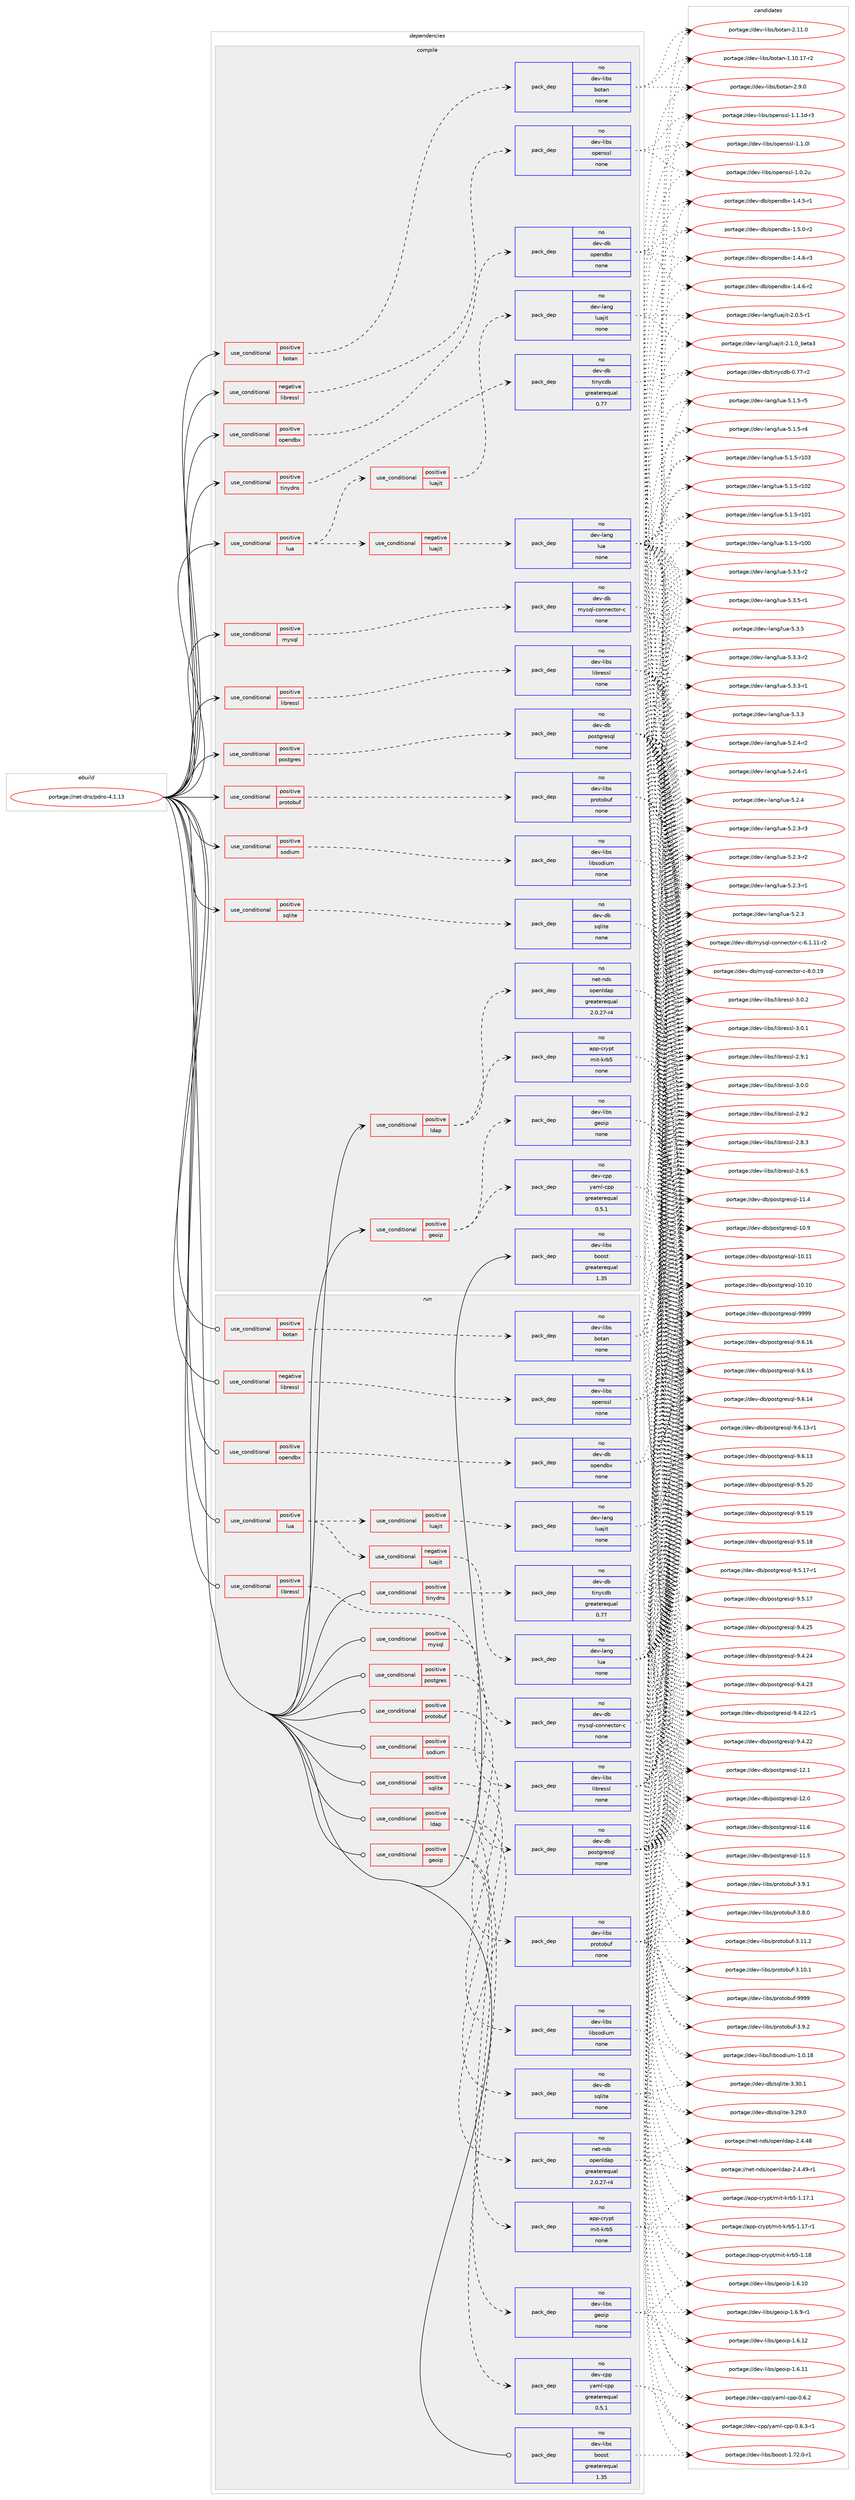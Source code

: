 digraph prolog {

# *************
# Graph options
# *************

newrank=true;
concentrate=true;
compound=true;
graph [rankdir=LR,fontname=Helvetica,fontsize=10,ranksep=1.5];#, ranksep=2.5, nodesep=0.2];
edge  [arrowhead=vee];
node  [fontname=Helvetica,fontsize=10];

# **********
# The ebuild
# **********

subgraph cluster_leftcol {
color=gray;
rank=same;
label=<<i>ebuild</i>>;
id [label="portage://net-dns/pdns-4.1.13", color=red, width=4, href="../net-dns/pdns-4.1.13.svg"];
}

# ****************
# The dependencies
# ****************

subgraph cluster_midcol {
color=gray;
label=<<i>dependencies</i>>;
subgraph cluster_compile {
fillcolor="#eeeeee";
style=filled;
label=<<i>compile</i>>;
subgraph cond33658 {
dependency152215 [label=<<TABLE BORDER="0" CELLBORDER="1" CELLSPACING="0" CELLPADDING="4"><TR><TD ROWSPAN="3" CELLPADDING="10">use_conditional</TD></TR><TR><TD>negative</TD></TR><TR><TD>libressl</TD></TR></TABLE>>, shape=none, color=red];
subgraph pack116072 {
dependency152216 [label=<<TABLE BORDER="0" CELLBORDER="1" CELLSPACING="0" CELLPADDING="4" WIDTH="220"><TR><TD ROWSPAN="6" CELLPADDING="30">pack_dep</TD></TR><TR><TD WIDTH="110">no</TD></TR><TR><TD>dev-libs</TD></TR><TR><TD>openssl</TD></TR><TR><TD>none</TD></TR><TR><TD></TD></TR></TABLE>>, shape=none, color=blue];
}
dependency152215:e -> dependency152216:w [weight=20,style="dashed",arrowhead="vee"];
}
id:e -> dependency152215:w [weight=20,style="solid",arrowhead="vee"];
subgraph cond33659 {
dependency152217 [label=<<TABLE BORDER="0" CELLBORDER="1" CELLSPACING="0" CELLPADDING="4"><TR><TD ROWSPAN="3" CELLPADDING="10">use_conditional</TD></TR><TR><TD>positive</TD></TR><TR><TD>botan</TD></TR></TABLE>>, shape=none, color=red];
subgraph pack116073 {
dependency152218 [label=<<TABLE BORDER="0" CELLBORDER="1" CELLSPACING="0" CELLPADDING="4" WIDTH="220"><TR><TD ROWSPAN="6" CELLPADDING="30">pack_dep</TD></TR><TR><TD WIDTH="110">no</TD></TR><TR><TD>dev-libs</TD></TR><TR><TD>botan</TD></TR><TR><TD>none</TD></TR><TR><TD></TD></TR></TABLE>>, shape=none, color=blue];
}
dependency152217:e -> dependency152218:w [weight=20,style="dashed",arrowhead="vee"];
}
id:e -> dependency152217:w [weight=20,style="solid",arrowhead="vee"];
subgraph cond33660 {
dependency152219 [label=<<TABLE BORDER="0" CELLBORDER="1" CELLSPACING="0" CELLPADDING="4"><TR><TD ROWSPAN="3" CELLPADDING="10">use_conditional</TD></TR><TR><TD>positive</TD></TR><TR><TD>geoip</TD></TR></TABLE>>, shape=none, color=red];
subgraph pack116074 {
dependency152220 [label=<<TABLE BORDER="0" CELLBORDER="1" CELLSPACING="0" CELLPADDING="4" WIDTH="220"><TR><TD ROWSPAN="6" CELLPADDING="30">pack_dep</TD></TR><TR><TD WIDTH="110">no</TD></TR><TR><TD>dev-cpp</TD></TR><TR><TD>yaml-cpp</TD></TR><TR><TD>greaterequal</TD></TR><TR><TD>0.5.1</TD></TR></TABLE>>, shape=none, color=blue];
}
dependency152219:e -> dependency152220:w [weight=20,style="dashed",arrowhead="vee"];
subgraph pack116075 {
dependency152221 [label=<<TABLE BORDER="0" CELLBORDER="1" CELLSPACING="0" CELLPADDING="4" WIDTH="220"><TR><TD ROWSPAN="6" CELLPADDING="30">pack_dep</TD></TR><TR><TD WIDTH="110">no</TD></TR><TR><TD>dev-libs</TD></TR><TR><TD>geoip</TD></TR><TR><TD>none</TD></TR><TR><TD></TD></TR></TABLE>>, shape=none, color=blue];
}
dependency152219:e -> dependency152221:w [weight=20,style="dashed",arrowhead="vee"];
}
id:e -> dependency152219:w [weight=20,style="solid",arrowhead="vee"];
subgraph cond33661 {
dependency152222 [label=<<TABLE BORDER="0" CELLBORDER="1" CELLSPACING="0" CELLPADDING="4"><TR><TD ROWSPAN="3" CELLPADDING="10">use_conditional</TD></TR><TR><TD>positive</TD></TR><TR><TD>ldap</TD></TR></TABLE>>, shape=none, color=red];
subgraph pack116076 {
dependency152223 [label=<<TABLE BORDER="0" CELLBORDER="1" CELLSPACING="0" CELLPADDING="4" WIDTH="220"><TR><TD ROWSPAN="6" CELLPADDING="30">pack_dep</TD></TR><TR><TD WIDTH="110">no</TD></TR><TR><TD>net-nds</TD></TR><TR><TD>openldap</TD></TR><TR><TD>greaterequal</TD></TR><TR><TD>2.0.27-r4</TD></TR></TABLE>>, shape=none, color=blue];
}
dependency152222:e -> dependency152223:w [weight=20,style="dashed",arrowhead="vee"];
subgraph pack116077 {
dependency152224 [label=<<TABLE BORDER="0" CELLBORDER="1" CELLSPACING="0" CELLPADDING="4" WIDTH="220"><TR><TD ROWSPAN="6" CELLPADDING="30">pack_dep</TD></TR><TR><TD WIDTH="110">no</TD></TR><TR><TD>app-crypt</TD></TR><TR><TD>mit-krb5</TD></TR><TR><TD>none</TD></TR><TR><TD></TD></TR></TABLE>>, shape=none, color=blue];
}
dependency152222:e -> dependency152224:w [weight=20,style="dashed",arrowhead="vee"];
}
id:e -> dependency152222:w [weight=20,style="solid",arrowhead="vee"];
subgraph cond33662 {
dependency152225 [label=<<TABLE BORDER="0" CELLBORDER="1" CELLSPACING="0" CELLPADDING="4"><TR><TD ROWSPAN="3" CELLPADDING="10">use_conditional</TD></TR><TR><TD>positive</TD></TR><TR><TD>libressl</TD></TR></TABLE>>, shape=none, color=red];
subgraph pack116078 {
dependency152226 [label=<<TABLE BORDER="0" CELLBORDER="1" CELLSPACING="0" CELLPADDING="4" WIDTH="220"><TR><TD ROWSPAN="6" CELLPADDING="30">pack_dep</TD></TR><TR><TD WIDTH="110">no</TD></TR><TR><TD>dev-libs</TD></TR><TR><TD>libressl</TD></TR><TR><TD>none</TD></TR><TR><TD></TD></TR></TABLE>>, shape=none, color=blue];
}
dependency152225:e -> dependency152226:w [weight=20,style="dashed",arrowhead="vee"];
}
id:e -> dependency152225:w [weight=20,style="solid",arrowhead="vee"];
subgraph cond33663 {
dependency152227 [label=<<TABLE BORDER="0" CELLBORDER="1" CELLSPACING="0" CELLPADDING="4"><TR><TD ROWSPAN="3" CELLPADDING="10">use_conditional</TD></TR><TR><TD>positive</TD></TR><TR><TD>lua</TD></TR></TABLE>>, shape=none, color=red];
subgraph cond33664 {
dependency152228 [label=<<TABLE BORDER="0" CELLBORDER="1" CELLSPACING="0" CELLPADDING="4"><TR><TD ROWSPAN="3" CELLPADDING="10">use_conditional</TD></TR><TR><TD>negative</TD></TR><TR><TD>luajit</TD></TR></TABLE>>, shape=none, color=red];
subgraph pack116079 {
dependency152229 [label=<<TABLE BORDER="0" CELLBORDER="1" CELLSPACING="0" CELLPADDING="4" WIDTH="220"><TR><TD ROWSPAN="6" CELLPADDING="30">pack_dep</TD></TR><TR><TD WIDTH="110">no</TD></TR><TR><TD>dev-lang</TD></TR><TR><TD>lua</TD></TR><TR><TD>none</TD></TR><TR><TD></TD></TR></TABLE>>, shape=none, color=blue];
}
dependency152228:e -> dependency152229:w [weight=20,style="dashed",arrowhead="vee"];
}
dependency152227:e -> dependency152228:w [weight=20,style="dashed",arrowhead="vee"];
subgraph cond33665 {
dependency152230 [label=<<TABLE BORDER="0" CELLBORDER="1" CELLSPACING="0" CELLPADDING="4"><TR><TD ROWSPAN="3" CELLPADDING="10">use_conditional</TD></TR><TR><TD>positive</TD></TR><TR><TD>luajit</TD></TR></TABLE>>, shape=none, color=red];
subgraph pack116080 {
dependency152231 [label=<<TABLE BORDER="0" CELLBORDER="1" CELLSPACING="0" CELLPADDING="4" WIDTH="220"><TR><TD ROWSPAN="6" CELLPADDING="30">pack_dep</TD></TR><TR><TD WIDTH="110">no</TD></TR><TR><TD>dev-lang</TD></TR><TR><TD>luajit</TD></TR><TR><TD>none</TD></TR><TR><TD></TD></TR></TABLE>>, shape=none, color=blue];
}
dependency152230:e -> dependency152231:w [weight=20,style="dashed",arrowhead="vee"];
}
dependency152227:e -> dependency152230:w [weight=20,style="dashed",arrowhead="vee"];
}
id:e -> dependency152227:w [weight=20,style="solid",arrowhead="vee"];
subgraph cond33666 {
dependency152232 [label=<<TABLE BORDER="0" CELLBORDER="1" CELLSPACING="0" CELLPADDING="4"><TR><TD ROWSPAN="3" CELLPADDING="10">use_conditional</TD></TR><TR><TD>positive</TD></TR><TR><TD>mysql</TD></TR></TABLE>>, shape=none, color=red];
subgraph pack116081 {
dependency152233 [label=<<TABLE BORDER="0" CELLBORDER="1" CELLSPACING="0" CELLPADDING="4" WIDTH="220"><TR><TD ROWSPAN="6" CELLPADDING="30">pack_dep</TD></TR><TR><TD WIDTH="110">no</TD></TR><TR><TD>dev-db</TD></TR><TR><TD>mysql-connector-c</TD></TR><TR><TD>none</TD></TR><TR><TD></TD></TR></TABLE>>, shape=none, color=blue];
}
dependency152232:e -> dependency152233:w [weight=20,style="dashed",arrowhead="vee"];
}
id:e -> dependency152232:w [weight=20,style="solid",arrowhead="vee"];
subgraph cond33667 {
dependency152234 [label=<<TABLE BORDER="0" CELLBORDER="1" CELLSPACING="0" CELLPADDING="4"><TR><TD ROWSPAN="3" CELLPADDING="10">use_conditional</TD></TR><TR><TD>positive</TD></TR><TR><TD>opendbx</TD></TR></TABLE>>, shape=none, color=red];
subgraph pack116082 {
dependency152235 [label=<<TABLE BORDER="0" CELLBORDER="1" CELLSPACING="0" CELLPADDING="4" WIDTH="220"><TR><TD ROWSPAN="6" CELLPADDING="30">pack_dep</TD></TR><TR><TD WIDTH="110">no</TD></TR><TR><TD>dev-db</TD></TR><TR><TD>opendbx</TD></TR><TR><TD>none</TD></TR><TR><TD></TD></TR></TABLE>>, shape=none, color=blue];
}
dependency152234:e -> dependency152235:w [weight=20,style="dashed",arrowhead="vee"];
}
id:e -> dependency152234:w [weight=20,style="solid",arrowhead="vee"];
subgraph cond33668 {
dependency152236 [label=<<TABLE BORDER="0" CELLBORDER="1" CELLSPACING="0" CELLPADDING="4"><TR><TD ROWSPAN="3" CELLPADDING="10">use_conditional</TD></TR><TR><TD>positive</TD></TR><TR><TD>postgres</TD></TR></TABLE>>, shape=none, color=red];
subgraph pack116083 {
dependency152237 [label=<<TABLE BORDER="0" CELLBORDER="1" CELLSPACING="0" CELLPADDING="4" WIDTH="220"><TR><TD ROWSPAN="6" CELLPADDING="30">pack_dep</TD></TR><TR><TD WIDTH="110">no</TD></TR><TR><TD>dev-db</TD></TR><TR><TD>postgresql</TD></TR><TR><TD>none</TD></TR><TR><TD></TD></TR></TABLE>>, shape=none, color=blue];
}
dependency152236:e -> dependency152237:w [weight=20,style="dashed",arrowhead="vee"];
}
id:e -> dependency152236:w [weight=20,style="solid",arrowhead="vee"];
subgraph cond33669 {
dependency152238 [label=<<TABLE BORDER="0" CELLBORDER="1" CELLSPACING="0" CELLPADDING="4"><TR><TD ROWSPAN="3" CELLPADDING="10">use_conditional</TD></TR><TR><TD>positive</TD></TR><TR><TD>protobuf</TD></TR></TABLE>>, shape=none, color=red];
subgraph pack116084 {
dependency152239 [label=<<TABLE BORDER="0" CELLBORDER="1" CELLSPACING="0" CELLPADDING="4" WIDTH="220"><TR><TD ROWSPAN="6" CELLPADDING="30">pack_dep</TD></TR><TR><TD WIDTH="110">no</TD></TR><TR><TD>dev-libs</TD></TR><TR><TD>protobuf</TD></TR><TR><TD>none</TD></TR><TR><TD></TD></TR></TABLE>>, shape=none, color=blue];
}
dependency152238:e -> dependency152239:w [weight=20,style="dashed",arrowhead="vee"];
}
id:e -> dependency152238:w [weight=20,style="solid",arrowhead="vee"];
subgraph cond33670 {
dependency152240 [label=<<TABLE BORDER="0" CELLBORDER="1" CELLSPACING="0" CELLPADDING="4"><TR><TD ROWSPAN="3" CELLPADDING="10">use_conditional</TD></TR><TR><TD>positive</TD></TR><TR><TD>sodium</TD></TR></TABLE>>, shape=none, color=red];
subgraph pack116085 {
dependency152241 [label=<<TABLE BORDER="0" CELLBORDER="1" CELLSPACING="0" CELLPADDING="4" WIDTH="220"><TR><TD ROWSPAN="6" CELLPADDING="30">pack_dep</TD></TR><TR><TD WIDTH="110">no</TD></TR><TR><TD>dev-libs</TD></TR><TR><TD>libsodium</TD></TR><TR><TD>none</TD></TR><TR><TD></TD></TR></TABLE>>, shape=none, color=blue];
}
dependency152240:e -> dependency152241:w [weight=20,style="dashed",arrowhead="vee"];
}
id:e -> dependency152240:w [weight=20,style="solid",arrowhead="vee"];
subgraph cond33671 {
dependency152242 [label=<<TABLE BORDER="0" CELLBORDER="1" CELLSPACING="0" CELLPADDING="4"><TR><TD ROWSPAN="3" CELLPADDING="10">use_conditional</TD></TR><TR><TD>positive</TD></TR><TR><TD>sqlite</TD></TR></TABLE>>, shape=none, color=red];
subgraph pack116086 {
dependency152243 [label=<<TABLE BORDER="0" CELLBORDER="1" CELLSPACING="0" CELLPADDING="4" WIDTH="220"><TR><TD ROWSPAN="6" CELLPADDING="30">pack_dep</TD></TR><TR><TD WIDTH="110">no</TD></TR><TR><TD>dev-db</TD></TR><TR><TD>sqlite</TD></TR><TR><TD>none</TD></TR><TR><TD></TD></TR></TABLE>>, shape=none, color=blue];
}
dependency152242:e -> dependency152243:w [weight=20,style="dashed",arrowhead="vee"];
}
id:e -> dependency152242:w [weight=20,style="solid",arrowhead="vee"];
subgraph cond33672 {
dependency152244 [label=<<TABLE BORDER="0" CELLBORDER="1" CELLSPACING="0" CELLPADDING="4"><TR><TD ROWSPAN="3" CELLPADDING="10">use_conditional</TD></TR><TR><TD>positive</TD></TR><TR><TD>tinydns</TD></TR></TABLE>>, shape=none, color=red];
subgraph pack116087 {
dependency152245 [label=<<TABLE BORDER="0" CELLBORDER="1" CELLSPACING="0" CELLPADDING="4" WIDTH="220"><TR><TD ROWSPAN="6" CELLPADDING="30">pack_dep</TD></TR><TR><TD WIDTH="110">no</TD></TR><TR><TD>dev-db</TD></TR><TR><TD>tinycdb</TD></TR><TR><TD>greaterequal</TD></TR><TR><TD>0.77</TD></TR></TABLE>>, shape=none, color=blue];
}
dependency152244:e -> dependency152245:w [weight=20,style="dashed",arrowhead="vee"];
}
id:e -> dependency152244:w [weight=20,style="solid",arrowhead="vee"];
subgraph pack116088 {
dependency152246 [label=<<TABLE BORDER="0" CELLBORDER="1" CELLSPACING="0" CELLPADDING="4" WIDTH="220"><TR><TD ROWSPAN="6" CELLPADDING="30">pack_dep</TD></TR><TR><TD WIDTH="110">no</TD></TR><TR><TD>dev-libs</TD></TR><TR><TD>boost</TD></TR><TR><TD>greaterequal</TD></TR><TR><TD>1.35</TD></TR></TABLE>>, shape=none, color=blue];
}
id:e -> dependency152246:w [weight=20,style="solid",arrowhead="vee"];
}
subgraph cluster_compileandrun {
fillcolor="#eeeeee";
style=filled;
label=<<i>compile and run</i>>;
}
subgraph cluster_run {
fillcolor="#eeeeee";
style=filled;
label=<<i>run</i>>;
subgraph cond33673 {
dependency152247 [label=<<TABLE BORDER="0" CELLBORDER="1" CELLSPACING="0" CELLPADDING="4"><TR><TD ROWSPAN="3" CELLPADDING="10">use_conditional</TD></TR><TR><TD>negative</TD></TR><TR><TD>libressl</TD></TR></TABLE>>, shape=none, color=red];
subgraph pack116089 {
dependency152248 [label=<<TABLE BORDER="0" CELLBORDER="1" CELLSPACING="0" CELLPADDING="4" WIDTH="220"><TR><TD ROWSPAN="6" CELLPADDING="30">pack_dep</TD></TR><TR><TD WIDTH="110">no</TD></TR><TR><TD>dev-libs</TD></TR><TR><TD>openssl</TD></TR><TR><TD>none</TD></TR><TR><TD></TD></TR></TABLE>>, shape=none, color=blue];
}
dependency152247:e -> dependency152248:w [weight=20,style="dashed",arrowhead="vee"];
}
id:e -> dependency152247:w [weight=20,style="solid",arrowhead="odot"];
subgraph cond33674 {
dependency152249 [label=<<TABLE BORDER="0" CELLBORDER="1" CELLSPACING="0" CELLPADDING="4"><TR><TD ROWSPAN="3" CELLPADDING="10">use_conditional</TD></TR><TR><TD>positive</TD></TR><TR><TD>botan</TD></TR></TABLE>>, shape=none, color=red];
subgraph pack116090 {
dependency152250 [label=<<TABLE BORDER="0" CELLBORDER="1" CELLSPACING="0" CELLPADDING="4" WIDTH="220"><TR><TD ROWSPAN="6" CELLPADDING="30">pack_dep</TD></TR><TR><TD WIDTH="110">no</TD></TR><TR><TD>dev-libs</TD></TR><TR><TD>botan</TD></TR><TR><TD>none</TD></TR><TR><TD></TD></TR></TABLE>>, shape=none, color=blue];
}
dependency152249:e -> dependency152250:w [weight=20,style="dashed",arrowhead="vee"];
}
id:e -> dependency152249:w [weight=20,style="solid",arrowhead="odot"];
subgraph cond33675 {
dependency152251 [label=<<TABLE BORDER="0" CELLBORDER="1" CELLSPACING="0" CELLPADDING="4"><TR><TD ROWSPAN="3" CELLPADDING="10">use_conditional</TD></TR><TR><TD>positive</TD></TR><TR><TD>geoip</TD></TR></TABLE>>, shape=none, color=red];
subgraph pack116091 {
dependency152252 [label=<<TABLE BORDER="0" CELLBORDER="1" CELLSPACING="0" CELLPADDING="4" WIDTH="220"><TR><TD ROWSPAN="6" CELLPADDING="30">pack_dep</TD></TR><TR><TD WIDTH="110">no</TD></TR><TR><TD>dev-cpp</TD></TR><TR><TD>yaml-cpp</TD></TR><TR><TD>greaterequal</TD></TR><TR><TD>0.5.1</TD></TR></TABLE>>, shape=none, color=blue];
}
dependency152251:e -> dependency152252:w [weight=20,style="dashed",arrowhead="vee"];
subgraph pack116092 {
dependency152253 [label=<<TABLE BORDER="0" CELLBORDER="1" CELLSPACING="0" CELLPADDING="4" WIDTH="220"><TR><TD ROWSPAN="6" CELLPADDING="30">pack_dep</TD></TR><TR><TD WIDTH="110">no</TD></TR><TR><TD>dev-libs</TD></TR><TR><TD>geoip</TD></TR><TR><TD>none</TD></TR><TR><TD></TD></TR></TABLE>>, shape=none, color=blue];
}
dependency152251:e -> dependency152253:w [weight=20,style="dashed",arrowhead="vee"];
}
id:e -> dependency152251:w [weight=20,style="solid",arrowhead="odot"];
subgraph cond33676 {
dependency152254 [label=<<TABLE BORDER="0" CELLBORDER="1" CELLSPACING="0" CELLPADDING="4"><TR><TD ROWSPAN="3" CELLPADDING="10">use_conditional</TD></TR><TR><TD>positive</TD></TR><TR><TD>ldap</TD></TR></TABLE>>, shape=none, color=red];
subgraph pack116093 {
dependency152255 [label=<<TABLE BORDER="0" CELLBORDER="1" CELLSPACING="0" CELLPADDING="4" WIDTH="220"><TR><TD ROWSPAN="6" CELLPADDING="30">pack_dep</TD></TR><TR><TD WIDTH="110">no</TD></TR><TR><TD>net-nds</TD></TR><TR><TD>openldap</TD></TR><TR><TD>greaterequal</TD></TR><TR><TD>2.0.27-r4</TD></TR></TABLE>>, shape=none, color=blue];
}
dependency152254:e -> dependency152255:w [weight=20,style="dashed",arrowhead="vee"];
subgraph pack116094 {
dependency152256 [label=<<TABLE BORDER="0" CELLBORDER="1" CELLSPACING="0" CELLPADDING="4" WIDTH="220"><TR><TD ROWSPAN="6" CELLPADDING="30">pack_dep</TD></TR><TR><TD WIDTH="110">no</TD></TR><TR><TD>app-crypt</TD></TR><TR><TD>mit-krb5</TD></TR><TR><TD>none</TD></TR><TR><TD></TD></TR></TABLE>>, shape=none, color=blue];
}
dependency152254:e -> dependency152256:w [weight=20,style="dashed",arrowhead="vee"];
}
id:e -> dependency152254:w [weight=20,style="solid",arrowhead="odot"];
subgraph cond33677 {
dependency152257 [label=<<TABLE BORDER="0" CELLBORDER="1" CELLSPACING="0" CELLPADDING="4"><TR><TD ROWSPAN="3" CELLPADDING="10">use_conditional</TD></TR><TR><TD>positive</TD></TR><TR><TD>libressl</TD></TR></TABLE>>, shape=none, color=red];
subgraph pack116095 {
dependency152258 [label=<<TABLE BORDER="0" CELLBORDER="1" CELLSPACING="0" CELLPADDING="4" WIDTH="220"><TR><TD ROWSPAN="6" CELLPADDING="30">pack_dep</TD></TR><TR><TD WIDTH="110">no</TD></TR><TR><TD>dev-libs</TD></TR><TR><TD>libressl</TD></TR><TR><TD>none</TD></TR><TR><TD></TD></TR></TABLE>>, shape=none, color=blue];
}
dependency152257:e -> dependency152258:w [weight=20,style="dashed",arrowhead="vee"];
}
id:e -> dependency152257:w [weight=20,style="solid",arrowhead="odot"];
subgraph cond33678 {
dependency152259 [label=<<TABLE BORDER="0" CELLBORDER="1" CELLSPACING="0" CELLPADDING="4"><TR><TD ROWSPAN="3" CELLPADDING="10">use_conditional</TD></TR><TR><TD>positive</TD></TR><TR><TD>lua</TD></TR></TABLE>>, shape=none, color=red];
subgraph cond33679 {
dependency152260 [label=<<TABLE BORDER="0" CELLBORDER="1" CELLSPACING="0" CELLPADDING="4"><TR><TD ROWSPAN="3" CELLPADDING="10">use_conditional</TD></TR><TR><TD>negative</TD></TR><TR><TD>luajit</TD></TR></TABLE>>, shape=none, color=red];
subgraph pack116096 {
dependency152261 [label=<<TABLE BORDER="0" CELLBORDER="1" CELLSPACING="0" CELLPADDING="4" WIDTH="220"><TR><TD ROWSPAN="6" CELLPADDING="30">pack_dep</TD></TR><TR><TD WIDTH="110">no</TD></TR><TR><TD>dev-lang</TD></TR><TR><TD>lua</TD></TR><TR><TD>none</TD></TR><TR><TD></TD></TR></TABLE>>, shape=none, color=blue];
}
dependency152260:e -> dependency152261:w [weight=20,style="dashed",arrowhead="vee"];
}
dependency152259:e -> dependency152260:w [weight=20,style="dashed",arrowhead="vee"];
subgraph cond33680 {
dependency152262 [label=<<TABLE BORDER="0" CELLBORDER="1" CELLSPACING="0" CELLPADDING="4"><TR><TD ROWSPAN="3" CELLPADDING="10">use_conditional</TD></TR><TR><TD>positive</TD></TR><TR><TD>luajit</TD></TR></TABLE>>, shape=none, color=red];
subgraph pack116097 {
dependency152263 [label=<<TABLE BORDER="0" CELLBORDER="1" CELLSPACING="0" CELLPADDING="4" WIDTH="220"><TR><TD ROWSPAN="6" CELLPADDING="30">pack_dep</TD></TR><TR><TD WIDTH="110">no</TD></TR><TR><TD>dev-lang</TD></TR><TR><TD>luajit</TD></TR><TR><TD>none</TD></TR><TR><TD></TD></TR></TABLE>>, shape=none, color=blue];
}
dependency152262:e -> dependency152263:w [weight=20,style="dashed",arrowhead="vee"];
}
dependency152259:e -> dependency152262:w [weight=20,style="dashed",arrowhead="vee"];
}
id:e -> dependency152259:w [weight=20,style="solid",arrowhead="odot"];
subgraph cond33681 {
dependency152264 [label=<<TABLE BORDER="0" CELLBORDER="1" CELLSPACING="0" CELLPADDING="4"><TR><TD ROWSPAN="3" CELLPADDING="10">use_conditional</TD></TR><TR><TD>positive</TD></TR><TR><TD>mysql</TD></TR></TABLE>>, shape=none, color=red];
subgraph pack116098 {
dependency152265 [label=<<TABLE BORDER="0" CELLBORDER="1" CELLSPACING="0" CELLPADDING="4" WIDTH="220"><TR><TD ROWSPAN="6" CELLPADDING="30">pack_dep</TD></TR><TR><TD WIDTH="110">no</TD></TR><TR><TD>dev-db</TD></TR><TR><TD>mysql-connector-c</TD></TR><TR><TD>none</TD></TR><TR><TD></TD></TR></TABLE>>, shape=none, color=blue];
}
dependency152264:e -> dependency152265:w [weight=20,style="dashed",arrowhead="vee"];
}
id:e -> dependency152264:w [weight=20,style="solid",arrowhead="odot"];
subgraph cond33682 {
dependency152266 [label=<<TABLE BORDER="0" CELLBORDER="1" CELLSPACING="0" CELLPADDING="4"><TR><TD ROWSPAN="3" CELLPADDING="10">use_conditional</TD></TR><TR><TD>positive</TD></TR><TR><TD>opendbx</TD></TR></TABLE>>, shape=none, color=red];
subgraph pack116099 {
dependency152267 [label=<<TABLE BORDER="0" CELLBORDER="1" CELLSPACING="0" CELLPADDING="4" WIDTH="220"><TR><TD ROWSPAN="6" CELLPADDING="30">pack_dep</TD></TR><TR><TD WIDTH="110">no</TD></TR><TR><TD>dev-db</TD></TR><TR><TD>opendbx</TD></TR><TR><TD>none</TD></TR><TR><TD></TD></TR></TABLE>>, shape=none, color=blue];
}
dependency152266:e -> dependency152267:w [weight=20,style="dashed",arrowhead="vee"];
}
id:e -> dependency152266:w [weight=20,style="solid",arrowhead="odot"];
subgraph cond33683 {
dependency152268 [label=<<TABLE BORDER="0" CELLBORDER="1" CELLSPACING="0" CELLPADDING="4"><TR><TD ROWSPAN="3" CELLPADDING="10">use_conditional</TD></TR><TR><TD>positive</TD></TR><TR><TD>postgres</TD></TR></TABLE>>, shape=none, color=red];
subgraph pack116100 {
dependency152269 [label=<<TABLE BORDER="0" CELLBORDER="1" CELLSPACING="0" CELLPADDING="4" WIDTH="220"><TR><TD ROWSPAN="6" CELLPADDING="30">pack_dep</TD></TR><TR><TD WIDTH="110">no</TD></TR><TR><TD>dev-db</TD></TR><TR><TD>postgresql</TD></TR><TR><TD>none</TD></TR><TR><TD></TD></TR></TABLE>>, shape=none, color=blue];
}
dependency152268:e -> dependency152269:w [weight=20,style="dashed",arrowhead="vee"];
}
id:e -> dependency152268:w [weight=20,style="solid",arrowhead="odot"];
subgraph cond33684 {
dependency152270 [label=<<TABLE BORDER="0" CELLBORDER="1" CELLSPACING="0" CELLPADDING="4"><TR><TD ROWSPAN="3" CELLPADDING="10">use_conditional</TD></TR><TR><TD>positive</TD></TR><TR><TD>protobuf</TD></TR></TABLE>>, shape=none, color=red];
subgraph pack116101 {
dependency152271 [label=<<TABLE BORDER="0" CELLBORDER="1" CELLSPACING="0" CELLPADDING="4" WIDTH="220"><TR><TD ROWSPAN="6" CELLPADDING="30">pack_dep</TD></TR><TR><TD WIDTH="110">no</TD></TR><TR><TD>dev-libs</TD></TR><TR><TD>protobuf</TD></TR><TR><TD>none</TD></TR><TR><TD></TD></TR></TABLE>>, shape=none, color=blue];
}
dependency152270:e -> dependency152271:w [weight=20,style="dashed",arrowhead="vee"];
}
id:e -> dependency152270:w [weight=20,style="solid",arrowhead="odot"];
subgraph cond33685 {
dependency152272 [label=<<TABLE BORDER="0" CELLBORDER="1" CELLSPACING="0" CELLPADDING="4"><TR><TD ROWSPAN="3" CELLPADDING="10">use_conditional</TD></TR><TR><TD>positive</TD></TR><TR><TD>sodium</TD></TR></TABLE>>, shape=none, color=red];
subgraph pack116102 {
dependency152273 [label=<<TABLE BORDER="0" CELLBORDER="1" CELLSPACING="0" CELLPADDING="4" WIDTH="220"><TR><TD ROWSPAN="6" CELLPADDING="30">pack_dep</TD></TR><TR><TD WIDTH="110">no</TD></TR><TR><TD>dev-libs</TD></TR><TR><TD>libsodium</TD></TR><TR><TD>none</TD></TR><TR><TD></TD></TR></TABLE>>, shape=none, color=blue];
}
dependency152272:e -> dependency152273:w [weight=20,style="dashed",arrowhead="vee"];
}
id:e -> dependency152272:w [weight=20,style="solid",arrowhead="odot"];
subgraph cond33686 {
dependency152274 [label=<<TABLE BORDER="0" CELLBORDER="1" CELLSPACING="0" CELLPADDING="4"><TR><TD ROWSPAN="3" CELLPADDING="10">use_conditional</TD></TR><TR><TD>positive</TD></TR><TR><TD>sqlite</TD></TR></TABLE>>, shape=none, color=red];
subgraph pack116103 {
dependency152275 [label=<<TABLE BORDER="0" CELLBORDER="1" CELLSPACING="0" CELLPADDING="4" WIDTH="220"><TR><TD ROWSPAN="6" CELLPADDING="30">pack_dep</TD></TR><TR><TD WIDTH="110">no</TD></TR><TR><TD>dev-db</TD></TR><TR><TD>sqlite</TD></TR><TR><TD>none</TD></TR><TR><TD></TD></TR></TABLE>>, shape=none, color=blue];
}
dependency152274:e -> dependency152275:w [weight=20,style="dashed",arrowhead="vee"];
}
id:e -> dependency152274:w [weight=20,style="solid",arrowhead="odot"];
subgraph cond33687 {
dependency152276 [label=<<TABLE BORDER="0" CELLBORDER="1" CELLSPACING="0" CELLPADDING="4"><TR><TD ROWSPAN="3" CELLPADDING="10">use_conditional</TD></TR><TR><TD>positive</TD></TR><TR><TD>tinydns</TD></TR></TABLE>>, shape=none, color=red];
subgraph pack116104 {
dependency152277 [label=<<TABLE BORDER="0" CELLBORDER="1" CELLSPACING="0" CELLPADDING="4" WIDTH="220"><TR><TD ROWSPAN="6" CELLPADDING="30">pack_dep</TD></TR><TR><TD WIDTH="110">no</TD></TR><TR><TD>dev-db</TD></TR><TR><TD>tinycdb</TD></TR><TR><TD>greaterequal</TD></TR><TR><TD>0.77</TD></TR></TABLE>>, shape=none, color=blue];
}
dependency152276:e -> dependency152277:w [weight=20,style="dashed",arrowhead="vee"];
}
id:e -> dependency152276:w [weight=20,style="solid",arrowhead="odot"];
subgraph pack116105 {
dependency152278 [label=<<TABLE BORDER="0" CELLBORDER="1" CELLSPACING="0" CELLPADDING="4" WIDTH="220"><TR><TD ROWSPAN="6" CELLPADDING="30">pack_dep</TD></TR><TR><TD WIDTH="110">no</TD></TR><TR><TD>dev-libs</TD></TR><TR><TD>boost</TD></TR><TR><TD>greaterequal</TD></TR><TR><TD>1.35</TD></TR></TABLE>>, shape=none, color=blue];
}
id:e -> dependency152278:w [weight=20,style="solid",arrowhead="odot"];
}
}

# **************
# The candidates
# **************

subgraph cluster_choices {
rank=same;
color=gray;
label=<<i>candidates</i>>;

subgraph choice116072 {
color=black;
nodesep=1;
choice1001011184510810598115471111121011101151151084549464946491004511451 [label="portage://dev-libs/openssl-1.1.1d-r3", color=red, width=4,href="../dev-libs/openssl-1.1.1d-r3.svg"];
choice100101118451081059811547111112101110115115108454946494648108 [label="portage://dev-libs/openssl-1.1.0l", color=red, width=4,href="../dev-libs/openssl-1.1.0l.svg"];
choice100101118451081059811547111112101110115115108454946484650117 [label="portage://dev-libs/openssl-1.0.2u", color=red, width=4,href="../dev-libs/openssl-1.0.2u.svg"];
dependency152216:e -> choice1001011184510810598115471111121011101151151084549464946491004511451:w [style=dotted,weight="100"];
dependency152216:e -> choice100101118451081059811547111112101110115115108454946494648108:w [style=dotted,weight="100"];
dependency152216:e -> choice100101118451081059811547111112101110115115108454946484650117:w [style=dotted,weight="100"];
}
subgraph choice116073 {
color=black;
nodesep=1;
choice1001011184510810598115479811111697110455046574648 [label="portage://dev-libs/botan-2.9.0", color=red, width=4,href="../dev-libs/botan-2.9.0.svg"];
choice100101118451081059811547981111169711045504649494648 [label="portage://dev-libs/botan-2.11.0", color=red, width=4,href="../dev-libs/botan-2.11.0.svg"];
choice100101118451081059811547981111169711045494649484649554511450 [label="portage://dev-libs/botan-1.10.17-r2", color=red, width=4,href="../dev-libs/botan-1.10.17-r2.svg"];
dependency152218:e -> choice1001011184510810598115479811111697110455046574648:w [style=dotted,weight="100"];
dependency152218:e -> choice100101118451081059811547981111169711045504649494648:w [style=dotted,weight="100"];
dependency152218:e -> choice100101118451081059811547981111169711045494649484649554511450:w [style=dotted,weight="100"];
}
subgraph choice116074 {
color=black;
nodesep=1;
choice1001011184599112112471219710910845991121124548465446514511449 [label="portage://dev-cpp/yaml-cpp-0.6.3-r1", color=red, width=4,href="../dev-cpp/yaml-cpp-0.6.3-r1.svg"];
choice100101118459911211247121971091084599112112454846544650 [label="portage://dev-cpp/yaml-cpp-0.6.2", color=red, width=4,href="../dev-cpp/yaml-cpp-0.6.2.svg"];
dependency152220:e -> choice1001011184599112112471219710910845991121124548465446514511449:w [style=dotted,weight="100"];
dependency152220:e -> choice100101118459911211247121971091084599112112454846544650:w [style=dotted,weight="100"];
}
subgraph choice116075 {
color=black;
nodesep=1;
choice1001011184510810598115471031011111051124549465446574511449 [label="portage://dev-libs/geoip-1.6.9-r1", color=red, width=4,href="../dev-libs/geoip-1.6.9-r1.svg"];
choice10010111845108105981154710310111110511245494654464950 [label="portage://dev-libs/geoip-1.6.12", color=red, width=4,href="../dev-libs/geoip-1.6.12.svg"];
choice10010111845108105981154710310111110511245494654464949 [label="portage://dev-libs/geoip-1.6.11", color=red, width=4,href="../dev-libs/geoip-1.6.11.svg"];
choice10010111845108105981154710310111110511245494654464948 [label="portage://dev-libs/geoip-1.6.10", color=red, width=4,href="../dev-libs/geoip-1.6.10.svg"];
dependency152221:e -> choice1001011184510810598115471031011111051124549465446574511449:w [style=dotted,weight="100"];
dependency152221:e -> choice10010111845108105981154710310111110511245494654464950:w [style=dotted,weight="100"];
dependency152221:e -> choice10010111845108105981154710310111110511245494654464949:w [style=dotted,weight="100"];
dependency152221:e -> choice10010111845108105981154710310111110511245494654464948:w [style=dotted,weight="100"];
}
subgraph choice116076 {
color=black;
nodesep=1;
choice110101116451101001154711111210111010810097112455046524652574511449 [label="portage://net-nds/openldap-2.4.49-r1", color=red, width=4,href="../net-nds/openldap-2.4.49-r1.svg"];
choice11010111645110100115471111121011101081009711245504652465256 [label="portage://net-nds/openldap-2.4.48", color=red, width=4,href="../net-nds/openldap-2.4.48.svg"];
dependency152223:e -> choice110101116451101001154711111210111010810097112455046524652574511449:w [style=dotted,weight="100"];
dependency152223:e -> choice11010111645110100115471111121011101081009711245504652465256:w [style=dotted,weight="100"];
}
subgraph choice116077 {
color=black;
nodesep=1;
choice971121124599114121112116471091051164510711498534549464956 [label="portage://app-crypt/mit-krb5-1.18", color=red, width=4,href="../app-crypt/mit-krb5-1.18.svg"];
choice9711211245991141211121164710910511645107114985345494649554649 [label="portage://app-crypt/mit-krb5-1.17.1", color=red, width=4,href="../app-crypt/mit-krb5-1.17.1.svg"];
choice9711211245991141211121164710910511645107114985345494649554511449 [label="portage://app-crypt/mit-krb5-1.17-r1", color=red, width=4,href="../app-crypt/mit-krb5-1.17-r1.svg"];
dependency152224:e -> choice971121124599114121112116471091051164510711498534549464956:w [style=dotted,weight="100"];
dependency152224:e -> choice9711211245991141211121164710910511645107114985345494649554649:w [style=dotted,weight="100"];
dependency152224:e -> choice9711211245991141211121164710910511645107114985345494649554511449:w [style=dotted,weight="100"];
}
subgraph choice116078 {
color=black;
nodesep=1;
choice10010111845108105981154710810598114101115115108455146484650 [label="portage://dev-libs/libressl-3.0.2", color=red, width=4,href="../dev-libs/libressl-3.0.2.svg"];
choice10010111845108105981154710810598114101115115108455146484649 [label="portage://dev-libs/libressl-3.0.1", color=red, width=4,href="../dev-libs/libressl-3.0.1.svg"];
choice10010111845108105981154710810598114101115115108455146484648 [label="portage://dev-libs/libressl-3.0.0", color=red, width=4,href="../dev-libs/libressl-3.0.0.svg"];
choice10010111845108105981154710810598114101115115108455046574650 [label="portage://dev-libs/libressl-2.9.2", color=red, width=4,href="../dev-libs/libressl-2.9.2.svg"];
choice10010111845108105981154710810598114101115115108455046574649 [label="portage://dev-libs/libressl-2.9.1", color=red, width=4,href="../dev-libs/libressl-2.9.1.svg"];
choice10010111845108105981154710810598114101115115108455046564651 [label="portage://dev-libs/libressl-2.8.3", color=red, width=4,href="../dev-libs/libressl-2.8.3.svg"];
choice10010111845108105981154710810598114101115115108455046544653 [label="portage://dev-libs/libressl-2.6.5", color=red, width=4,href="../dev-libs/libressl-2.6.5.svg"];
dependency152226:e -> choice10010111845108105981154710810598114101115115108455146484650:w [style=dotted,weight="100"];
dependency152226:e -> choice10010111845108105981154710810598114101115115108455146484649:w [style=dotted,weight="100"];
dependency152226:e -> choice10010111845108105981154710810598114101115115108455146484648:w [style=dotted,weight="100"];
dependency152226:e -> choice10010111845108105981154710810598114101115115108455046574650:w [style=dotted,weight="100"];
dependency152226:e -> choice10010111845108105981154710810598114101115115108455046574649:w [style=dotted,weight="100"];
dependency152226:e -> choice10010111845108105981154710810598114101115115108455046564651:w [style=dotted,weight="100"];
dependency152226:e -> choice10010111845108105981154710810598114101115115108455046544653:w [style=dotted,weight="100"];
}
subgraph choice116079 {
color=black;
nodesep=1;
choice100101118451089711010347108117974553465146534511450 [label="portage://dev-lang/lua-5.3.5-r2", color=red, width=4,href="../dev-lang/lua-5.3.5-r2.svg"];
choice100101118451089711010347108117974553465146534511449 [label="portage://dev-lang/lua-5.3.5-r1", color=red, width=4,href="../dev-lang/lua-5.3.5-r1.svg"];
choice10010111845108971101034710811797455346514653 [label="portage://dev-lang/lua-5.3.5", color=red, width=4,href="../dev-lang/lua-5.3.5.svg"];
choice100101118451089711010347108117974553465146514511450 [label="portage://dev-lang/lua-5.3.3-r2", color=red, width=4,href="../dev-lang/lua-5.3.3-r2.svg"];
choice100101118451089711010347108117974553465146514511449 [label="portage://dev-lang/lua-5.3.3-r1", color=red, width=4,href="../dev-lang/lua-5.3.3-r1.svg"];
choice10010111845108971101034710811797455346514651 [label="portage://dev-lang/lua-5.3.3", color=red, width=4,href="../dev-lang/lua-5.3.3.svg"];
choice100101118451089711010347108117974553465046524511450 [label="portage://dev-lang/lua-5.2.4-r2", color=red, width=4,href="../dev-lang/lua-5.2.4-r2.svg"];
choice100101118451089711010347108117974553465046524511449 [label="portage://dev-lang/lua-5.2.4-r1", color=red, width=4,href="../dev-lang/lua-5.2.4-r1.svg"];
choice10010111845108971101034710811797455346504652 [label="portage://dev-lang/lua-5.2.4", color=red, width=4,href="../dev-lang/lua-5.2.4.svg"];
choice100101118451089711010347108117974553465046514511451 [label="portage://dev-lang/lua-5.2.3-r3", color=red, width=4,href="../dev-lang/lua-5.2.3-r3.svg"];
choice100101118451089711010347108117974553465046514511450 [label="portage://dev-lang/lua-5.2.3-r2", color=red, width=4,href="../dev-lang/lua-5.2.3-r2.svg"];
choice100101118451089711010347108117974553465046514511449 [label="portage://dev-lang/lua-5.2.3-r1", color=red, width=4,href="../dev-lang/lua-5.2.3-r1.svg"];
choice10010111845108971101034710811797455346504651 [label="portage://dev-lang/lua-5.2.3", color=red, width=4,href="../dev-lang/lua-5.2.3.svg"];
choice100101118451089711010347108117974553464946534511453 [label="portage://dev-lang/lua-5.1.5-r5", color=red, width=4,href="../dev-lang/lua-5.1.5-r5.svg"];
choice100101118451089711010347108117974553464946534511452 [label="portage://dev-lang/lua-5.1.5-r4", color=red, width=4,href="../dev-lang/lua-5.1.5-r4.svg"];
choice1001011184510897110103471081179745534649465345114494851 [label="portage://dev-lang/lua-5.1.5-r103", color=red, width=4,href="../dev-lang/lua-5.1.5-r103.svg"];
choice1001011184510897110103471081179745534649465345114494850 [label="portage://dev-lang/lua-5.1.5-r102", color=red, width=4,href="../dev-lang/lua-5.1.5-r102.svg"];
choice1001011184510897110103471081179745534649465345114494849 [label="portage://dev-lang/lua-5.1.5-r101", color=red, width=4,href="../dev-lang/lua-5.1.5-r101.svg"];
choice1001011184510897110103471081179745534649465345114494848 [label="portage://dev-lang/lua-5.1.5-r100", color=red, width=4,href="../dev-lang/lua-5.1.5-r100.svg"];
dependency152229:e -> choice100101118451089711010347108117974553465146534511450:w [style=dotted,weight="100"];
dependency152229:e -> choice100101118451089711010347108117974553465146534511449:w [style=dotted,weight="100"];
dependency152229:e -> choice10010111845108971101034710811797455346514653:w [style=dotted,weight="100"];
dependency152229:e -> choice100101118451089711010347108117974553465146514511450:w [style=dotted,weight="100"];
dependency152229:e -> choice100101118451089711010347108117974553465146514511449:w [style=dotted,weight="100"];
dependency152229:e -> choice10010111845108971101034710811797455346514651:w [style=dotted,weight="100"];
dependency152229:e -> choice100101118451089711010347108117974553465046524511450:w [style=dotted,weight="100"];
dependency152229:e -> choice100101118451089711010347108117974553465046524511449:w [style=dotted,weight="100"];
dependency152229:e -> choice10010111845108971101034710811797455346504652:w [style=dotted,weight="100"];
dependency152229:e -> choice100101118451089711010347108117974553465046514511451:w [style=dotted,weight="100"];
dependency152229:e -> choice100101118451089711010347108117974553465046514511450:w [style=dotted,weight="100"];
dependency152229:e -> choice100101118451089711010347108117974553465046514511449:w [style=dotted,weight="100"];
dependency152229:e -> choice10010111845108971101034710811797455346504651:w [style=dotted,weight="100"];
dependency152229:e -> choice100101118451089711010347108117974553464946534511453:w [style=dotted,weight="100"];
dependency152229:e -> choice100101118451089711010347108117974553464946534511452:w [style=dotted,weight="100"];
dependency152229:e -> choice1001011184510897110103471081179745534649465345114494851:w [style=dotted,weight="100"];
dependency152229:e -> choice1001011184510897110103471081179745534649465345114494850:w [style=dotted,weight="100"];
dependency152229:e -> choice1001011184510897110103471081179745534649465345114494849:w [style=dotted,weight="100"];
dependency152229:e -> choice1001011184510897110103471081179745534649465345114494848:w [style=dotted,weight="100"];
}
subgraph choice116080 {
color=black;
nodesep=1;
choice1001011184510897110103471081179710610511645504649464895981011169751 [label="portage://dev-lang/luajit-2.1.0_beta3", color=red, width=4,href="../dev-lang/luajit-2.1.0_beta3.svg"];
choice100101118451089711010347108117971061051164550464846534511449 [label="portage://dev-lang/luajit-2.0.5-r1", color=red, width=4,href="../dev-lang/luajit-2.0.5-r1.svg"];
dependency152231:e -> choice1001011184510897110103471081179710610511645504649464895981011169751:w [style=dotted,weight="100"];
dependency152231:e -> choice100101118451089711010347108117971061051164550464846534511449:w [style=dotted,weight="100"];
}
subgraph choice116081 {
color=black;
nodesep=1;
choice100101118451009847109121115113108459911111011010199116111114459945564648464957 [label="portage://dev-db/mysql-connector-c-8.0.19", color=red, width=4,href="../dev-db/mysql-connector-c-8.0.19.svg"];
choice1001011184510098471091211151131084599111110110101991161111144599455446494649494511450 [label="portage://dev-db/mysql-connector-c-6.1.11-r2", color=red, width=4,href="../dev-db/mysql-connector-c-6.1.11-r2.svg"];
dependency152233:e -> choice100101118451009847109121115113108459911111011010199116111114459945564648464957:w [style=dotted,weight="100"];
dependency152233:e -> choice1001011184510098471091211151131084599111110110101991161111144599455446494649494511450:w [style=dotted,weight="100"];
}
subgraph choice116082 {
color=black;
nodesep=1;
choice100101118451009847111112101110100981204549465346484511450 [label="portage://dev-db/opendbx-1.5.0-r2", color=red, width=4,href="../dev-db/opendbx-1.5.0-r2.svg"];
choice100101118451009847111112101110100981204549465246544511451 [label="portage://dev-db/opendbx-1.4.6-r3", color=red, width=4,href="../dev-db/opendbx-1.4.6-r3.svg"];
choice100101118451009847111112101110100981204549465246544511450 [label="portage://dev-db/opendbx-1.4.6-r2", color=red, width=4,href="../dev-db/opendbx-1.4.6-r2.svg"];
choice100101118451009847111112101110100981204549465246534511449 [label="portage://dev-db/opendbx-1.4.5-r1", color=red, width=4,href="../dev-db/opendbx-1.4.5-r1.svg"];
dependency152235:e -> choice100101118451009847111112101110100981204549465346484511450:w [style=dotted,weight="100"];
dependency152235:e -> choice100101118451009847111112101110100981204549465246544511451:w [style=dotted,weight="100"];
dependency152235:e -> choice100101118451009847111112101110100981204549465246544511450:w [style=dotted,weight="100"];
dependency152235:e -> choice100101118451009847111112101110100981204549465246534511449:w [style=dotted,weight="100"];
}
subgraph choice116083 {
color=black;
nodesep=1;
choice1001011184510098471121111151161031141011151131084557575757 [label="portage://dev-db/postgresql-9999", color=red, width=4,href="../dev-db/postgresql-9999.svg"];
choice10010111845100984711211111511610311410111511310845574654464954 [label="portage://dev-db/postgresql-9.6.16", color=red, width=4,href="../dev-db/postgresql-9.6.16.svg"];
choice10010111845100984711211111511610311410111511310845574654464953 [label="portage://dev-db/postgresql-9.6.15", color=red, width=4,href="../dev-db/postgresql-9.6.15.svg"];
choice10010111845100984711211111511610311410111511310845574654464952 [label="portage://dev-db/postgresql-9.6.14", color=red, width=4,href="../dev-db/postgresql-9.6.14.svg"];
choice100101118451009847112111115116103114101115113108455746544649514511449 [label="portage://dev-db/postgresql-9.6.13-r1", color=red, width=4,href="../dev-db/postgresql-9.6.13-r1.svg"];
choice10010111845100984711211111511610311410111511310845574654464951 [label="portage://dev-db/postgresql-9.6.13", color=red, width=4,href="../dev-db/postgresql-9.6.13.svg"];
choice10010111845100984711211111511610311410111511310845574653465048 [label="portage://dev-db/postgresql-9.5.20", color=red, width=4,href="../dev-db/postgresql-9.5.20.svg"];
choice10010111845100984711211111511610311410111511310845574653464957 [label="portage://dev-db/postgresql-9.5.19", color=red, width=4,href="../dev-db/postgresql-9.5.19.svg"];
choice10010111845100984711211111511610311410111511310845574653464956 [label="portage://dev-db/postgresql-9.5.18", color=red, width=4,href="../dev-db/postgresql-9.5.18.svg"];
choice100101118451009847112111115116103114101115113108455746534649554511449 [label="portage://dev-db/postgresql-9.5.17-r1", color=red, width=4,href="../dev-db/postgresql-9.5.17-r1.svg"];
choice10010111845100984711211111511610311410111511310845574653464955 [label="portage://dev-db/postgresql-9.5.17", color=red, width=4,href="../dev-db/postgresql-9.5.17.svg"];
choice10010111845100984711211111511610311410111511310845574652465053 [label="portage://dev-db/postgresql-9.4.25", color=red, width=4,href="../dev-db/postgresql-9.4.25.svg"];
choice10010111845100984711211111511610311410111511310845574652465052 [label="portage://dev-db/postgresql-9.4.24", color=red, width=4,href="../dev-db/postgresql-9.4.24.svg"];
choice10010111845100984711211111511610311410111511310845574652465051 [label="portage://dev-db/postgresql-9.4.23", color=red, width=4,href="../dev-db/postgresql-9.4.23.svg"];
choice100101118451009847112111115116103114101115113108455746524650504511449 [label="portage://dev-db/postgresql-9.4.22-r1", color=red, width=4,href="../dev-db/postgresql-9.4.22-r1.svg"];
choice10010111845100984711211111511610311410111511310845574652465050 [label="portage://dev-db/postgresql-9.4.22", color=red, width=4,href="../dev-db/postgresql-9.4.22.svg"];
choice1001011184510098471121111151161031141011151131084549504649 [label="portage://dev-db/postgresql-12.1", color=red, width=4,href="../dev-db/postgresql-12.1.svg"];
choice1001011184510098471121111151161031141011151131084549504648 [label="portage://dev-db/postgresql-12.0", color=red, width=4,href="../dev-db/postgresql-12.0.svg"];
choice1001011184510098471121111151161031141011151131084549494654 [label="portage://dev-db/postgresql-11.6", color=red, width=4,href="../dev-db/postgresql-11.6.svg"];
choice1001011184510098471121111151161031141011151131084549494653 [label="portage://dev-db/postgresql-11.5", color=red, width=4,href="../dev-db/postgresql-11.5.svg"];
choice1001011184510098471121111151161031141011151131084549494652 [label="portage://dev-db/postgresql-11.4", color=red, width=4,href="../dev-db/postgresql-11.4.svg"];
choice1001011184510098471121111151161031141011151131084549484657 [label="portage://dev-db/postgresql-10.9", color=red, width=4,href="../dev-db/postgresql-10.9.svg"];
choice100101118451009847112111115116103114101115113108454948464949 [label="portage://dev-db/postgresql-10.11", color=red, width=4,href="../dev-db/postgresql-10.11.svg"];
choice100101118451009847112111115116103114101115113108454948464948 [label="portage://dev-db/postgresql-10.10", color=red, width=4,href="../dev-db/postgresql-10.10.svg"];
dependency152237:e -> choice1001011184510098471121111151161031141011151131084557575757:w [style=dotted,weight="100"];
dependency152237:e -> choice10010111845100984711211111511610311410111511310845574654464954:w [style=dotted,weight="100"];
dependency152237:e -> choice10010111845100984711211111511610311410111511310845574654464953:w [style=dotted,weight="100"];
dependency152237:e -> choice10010111845100984711211111511610311410111511310845574654464952:w [style=dotted,weight="100"];
dependency152237:e -> choice100101118451009847112111115116103114101115113108455746544649514511449:w [style=dotted,weight="100"];
dependency152237:e -> choice10010111845100984711211111511610311410111511310845574654464951:w [style=dotted,weight="100"];
dependency152237:e -> choice10010111845100984711211111511610311410111511310845574653465048:w [style=dotted,weight="100"];
dependency152237:e -> choice10010111845100984711211111511610311410111511310845574653464957:w [style=dotted,weight="100"];
dependency152237:e -> choice10010111845100984711211111511610311410111511310845574653464956:w [style=dotted,weight="100"];
dependency152237:e -> choice100101118451009847112111115116103114101115113108455746534649554511449:w [style=dotted,weight="100"];
dependency152237:e -> choice10010111845100984711211111511610311410111511310845574653464955:w [style=dotted,weight="100"];
dependency152237:e -> choice10010111845100984711211111511610311410111511310845574652465053:w [style=dotted,weight="100"];
dependency152237:e -> choice10010111845100984711211111511610311410111511310845574652465052:w [style=dotted,weight="100"];
dependency152237:e -> choice10010111845100984711211111511610311410111511310845574652465051:w [style=dotted,weight="100"];
dependency152237:e -> choice100101118451009847112111115116103114101115113108455746524650504511449:w [style=dotted,weight="100"];
dependency152237:e -> choice10010111845100984711211111511610311410111511310845574652465050:w [style=dotted,weight="100"];
dependency152237:e -> choice1001011184510098471121111151161031141011151131084549504649:w [style=dotted,weight="100"];
dependency152237:e -> choice1001011184510098471121111151161031141011151131084549504648:w [style=dotted,weight="100"];
dependency152237:e -> choice1001011184510098471121111151161031141011151131084549494654:w [style=dotted,weight="100"];
dependency152237:e -> choice1001011184510098471121111151161031141011151131084549494653:w [style=dotted,weight="100"];
dependency152237:e -> choice1001011184510098471121111151161031141011151131084549494652:w [style=dotted,weight="100"];
dependency152237:e -> choice1001011184510098471121111151161031141011151131084549484657:w [style=dotted,weight="100"];
dependency152237:e -> choice100101118451009847112111115116103114101115113108454948464949:w [style=dotted,weight="100"];
dependency152237:e -> choice100101118451009847112111115116103114101115113108454948464948:w [style=dotted,weight="100"];
}
subgraph choice116084 {
color=black;
nodesep=1;
choice100101118451081059811547112114111116111981171024557575757 [label="portage://dev-libs/protobuf-9999", color=red, width=4,href="../dev-libs/protobuf-9999.svg"];
choice10010111845108105981154711211411111611198117102455146574650 [label="portage://dev-libs/protobuf-3.9.2", color=red, width=4,href="../dev-libs/protobuf-3.9.2.svg"];
choice10010111845108105981154711211411111611198117102455146574649 [label="portage://dev-libs/protobuf-3.9.1", color=red, width=4,href="../dev-libs/protobuf-3.9.1.svg"];
choice10010111845108105981154711211411111611198117102455146564648 [label="portage://dev-libs/protobuf-3.8.0", color=red, width=4,href="../dev-libs/protobuf-3.8.0.svg"];
choice1001011184510810598115471121141111161119811710245514649494650 [label="portage://dev-libs/protobuf-3.11.2", color=red, width=4,href="../dev-libs/protobuf-3.11.2.svg"];
choice1001011184510810598115471121141111161119811710245514649484649 [label="portage://dev-libs/protobuf-3.10.1", color=red, width=4,href="../dev-libs/protobuf-3.10.1.svg"];
dependency152239:e -> choice100101118451081059811547112114111116111981171024557575757:w [style=dotted,weight="100"];
dependency152239:e -> choice10010111845108105981154711211411111611198117102455146574650:w [style=dotted,weight="100"];
dependency152239:e -> choice10010111845108105981154711211411111611198117102455146574649:w [style=dotted,weight="100"];
dependency152239:e -> choice10010111845108105981154711211411111611198117102455146564648:w [style=dotted,weight="100"];
dependency152239:e -> choice1001011184510810598115471121141111161119811710245514649494650:w [style=dotted,weight="100"];
dependency152239:e -> choice1001011184510810598115471121141111161119811710245514649484649:w [style=dotted,weight="100"];
}
subgraph choice116085 {
color=black;
nodesep=1;
choice1001011184510810598115471081059811511110010511710945494648464956 [label="portage://dev-libs/libsodium-1.0.18", color=red, width=4,href="../dev-libs/libsodium-1.0.18.svg"];
dependency152241:e -> choice1001011184510810598115471081059811511110010511710945494648464956:w [style=dotted,weight="100"];
}
subgraph choice116086 {
color=black;
nodesep=1;
choice10010111845100984711511310810511610145514651484649 [label="portage://dev-db/sqlite-3.30.1", color=red, width=4,href="../dev-db/sqlite-3.30.1.svg"];
choice10010111845100984711511310810511610145514650574648 [label="portage://dev-db/sqlite-3.29.0", color=red, width=4,href="../dev-db/sqlite-3.29.0.svg"];
dependency152243:e -> choice10010111845100984711511310810511610145514651484649:w [style=dotted,weight="100"];
dependency152243:e -> choice10010111845100984711511310810511610145514650574648:w [style=dotted,weight="100"];
}
subgraph choice116087 {
color=black;
nodesep=1;
choice100101118451009847116105110121991009845484655554511450 [label="portage://dev-db/tinycdb-0.77-r2", color=red, width=4,href="../dev-db/tinycdb-0.77-r2.svg"];
dependency152245:e -> choice100101118451009847116105110121991009845484655554511450:w [style=dotted,weight="100"];
}
subgraph choice116088 {
color=black;
nodesep=1;
choice10010111845108105981154798111111115116454946555046484511449 [label="portage://dev-libs/boost-1.72.0-r1", color=red, width=4,href="../dev-libs/boost-1.72.0-r1.svg"];
dependency152246:e -> choice10010111845108105981154798111111115116454946555046484511449:w [style=dotted,weight="100"];
}
subgraph choice116089 {
color=black;
nodesep=1;
choice1001011184510810598115471111121011101151151084549464946491004511451 [label="portage://dev-libs/openssl-1.1.1d-r3", color=red, width=4,href="../dev-libs/openssl-1.1.1d-r3.svg"];
choice100101118451081059811547111112101110115115108454946494648108 [label="portage://dev-libs/openssl-1.1.0l", color=red, width=4,href="../dev-libs/openssl-1.1.0l.svg"];
choice100101118451081059811547111112101110115115108454946484650117 [label="portage://dev-libs/openssl-1.0.2u", color=red, width=4,href="../dev-libs/openssl-1.0.2u.svg"];
dependency152248:e -> choice1001011184510810598115471111121011101151151084549464946491004511451:w [style=dotted,weight="100"];
dependency152248:e -> choice100101118451081059811547111112101110115115108454946494648108:w [style=dotted,weight="100"];
dependency152248:e -> choice100101118451081059811547111112101110115115108454946484650117:w [style=dotted,weight="100"];
}
subgraph choice116090 {
color=black;
nodesep=1;
choice1001011184510810598115479811111697110455046574648 [label="portage://dev-libs/botan-2.9.0", color=red, width=4,href="../dev-libs/botan-2.9.0.svg"];
choice100101118451081059811547981111169711045504649494648 [label="portage://dev-libs/botan-2.11.0", color=red, width=4,href="../dev-libs/botan-2.11.0.svg"];
choice100101118451081059811547981111169711045494649484649554511450 [label="portage://dev-libs/botan-1.10.17-r2", color=red, width=4,href="../dev-libs/botan-1.10.17-r2.svg"];
dependency152250:e -> choice1001011184510810598115479811111697110455046574648:w [style=dotted,weight="100"];
dependency152250:e -> choice100101118451081059811547981111169711045504649494648:w [style=dotted,weight="100"];
dependency152250:e -> choice100101118451081059811547981111169711045494649484649554511450:w [style=dotted,weight="100"];
}
subgraph choice116091 {
color=black;
nodesep=1;
choice1001011184599112112471219710910845991121124548465446514511449 [label="portage://dev-cpp/yaml-cpp-0.6.3-r1", color=red, width=4,href="../dev-cpp/yaml-cpp-0.6.3-r1.svg"];
choice100101118459911211247121971091084599112112454846544650 [label="portage://dev-cpp/yaml-cpp-0.6.2", color=red, width=4,href="../dev-cpp/yaml-cpp-0.6.2.svg"];
dependency152252:e -> choice1001011184599112112471219710910845991121124548465446514511449:w [style=dotted,weight="100"];
dependency152252:e -> choice100101118459911211247121971091084599112112454846544650:w [style=dotted,weight="100"];
}
subgraph choice116092 {
color=black;
nodesep=1;
choice1001011184510810598115471031011111051124549465446574511449 [label="portage://dev-libs/geoip-1.6.9-r1", color=red, width=4,href="../dev-libs/geoip-1.6.9-r1.svg"];
choice10010111845108105981154710310111110511245494654464950 [label="portage://dev-libs/geoip-1.6.12", color=red, width=4,href="../dev-libs/geoip-1.6.12.svg"];
choice10010111845108105981154710310111110511245494654464949 [label="portage://dev-libs/geoip-1.6.11", color=red, width=4,href="../dev-libs/geoip-1.6.11.svg"];
choice10010111845108105981154710310111110511245494654464948 [label="portage://dev-libs/geoip-1.6.10", color=red, width=4,href="../dev-libs/geoip-1.6.10.svg"];
dependency152253:e -> choice1001011184510810598115471031011111051124549465446574511449:w [style=dotted,weight="100"];
dependency152253:e -> choice10010111845108105981154710310111110511245494654464950:w [style=dotted,weight="100"];
dependency152253:e -> choice10010111845108105981154710310111110511245494654464949:w [style=dotted,weight="100"];
dependency152253:e -> choice10010111845108105981154710310111110511245494654464948:w [style=dotted,weight="100"];
}
subgraph choice116093 {
color=black;
nodesep=1;
choice110101116451101001154711111210111010810097112455046524652574511449 [label="portage://net-nds/openldap-2.4.49-r1", color=red, width=4,href="../net-nds/openldap-2.4.49-r1.svg"];
choice11010111645110100115471111121011101081009711245504652465256 [label="portage://net-nds/openldap-2.4.48", color=red, width=4,href="../net-nds/openldap-2.4.48.svg"];
dependency152255:e -> choice110101116451101001154711111210111010810097112455046524652574511449:w [style=dotted,weight="100"];
dependency152255:e -> choice11010111645110100115471111121011101081009711245504652465256:w [style=dotted,weight="100"];
}
subgraph choice116094 {
color=black;
nodesep=1;
choice971121124599114121112116471091051164510711498534549464956 [label="portage://app-crypt/mit-krb5-1.18", color=red, width=4,href="../app-crypt/mit-krb5-1.18.svg"];
choice9711211245991141211121164710910511645107114985345494649554649 [label="portage://app-crypt/mit-krb5-1.17.1", color=red, width=4,href="../app-crypt/mit-krb5-1.17.1.svg"];
choice9711211245991141211121164710910511645107114985345494649554511449 [label="portage://app-crypt/mit-krb5-1.17-r1", color=red, width=4,href="../app-crypt/mit-krb5-1.17-r1.svg"];
dependency152256:e -> choice971121124599114121112116471091051164510711498534549464956:w [style=dotted,weight="100"];
dependency152256:e -> choice9711211245991141211121164710910511645107114985345494649554649:w [style=dotted,weight="100"];
dependency152256:e -> choice9711211245991141211121164710910511645107114985345494649554511449:w [style=dotted,weight="100"];
}
subgraph choice116095 {
color=black;
nodesep=1;
choice10010111845108105981154710810598114101115115108455146484650 [label="portage://dev-libs/libressl-3.0.2", color=red, width=4,href="../dev-libs/libressl-3.0.2.svg"];
choice10010111845108105981154710810598114101115115108455146484649 [label="portage://dev-libs/libressl-3.0.1", color=red, width=4,href="../dev-libs/libressl-3.0.1.svg"];
choice10010111845108105981154710810598114101115115108455146484648 [label="portage://dev-libs/libressl-3.0.0", color=red, width=4,href="../dev-libs/libressl-3.0.0.svg"];
choice10010111845108105981154710810598114101115115108455046574650 [label="portage://dev-libs/libressl-2.9.2", color=red, width=4,href="../dev-libs/libressl-2.9.2.svg"];
choice10010111845108105981154710810598114101115115108455046574649 [label="portage://dev-libs/libressl-2.9.1", color=red, width=4,href="../dev-libs/libressl-2.9.1.svg"];
choice10010111845108105981154710810598114101115115108455046564651 [label="portage://dev-libs/libressl-2.8.3", color=red, width=4,href="../dev-libs/libressl-2.8.3.svg"];
choice10010111845108105981154710810598114101115115108455046544653 [label="portage://dev-libs/libressl-2.6.5", color=red, width=4,href="../dev-libs/libressl-2.6.5.svg"];
dependency152258:e -> choice10010111845108105981154710810598114101115115108455146484650:w [style=dotted,weight="100"];
dependency152258:e -> choice10010111845108105981154710810598114101115115108455146484649:w [style=dotted,weight="100"];
dependency152258:e -> choice10010111845108105981154710810598114101115115108455146484648:w [style=dotted,weight="100"];
dependency152258:e -> choice10010111845108105981154710810598114101115115108455046574650:w [style=dotted,weight="100"];
dependency152258:e -> choice10010111845108105981154710810598114101115115108455046574649:w [style=dotted,weight="100"];
dependency152258:e -> choice10010111845108105981154710810598114101115115108455046564651:w [style=dotted,weight="100"];
dependency152258:e -> choice10010111845108105981154710810598114101115115108455046544653:w [style=dotted,weight="100"];
}
subgraph choice116096 {
color=black;
nodesep=1;
choice100101118451089711010347108117974553465146534511450 [label="portage://dev-lang/lua-5.3.5-r2", color=red, width=4,href="../dev-lang/lua-5.3.5-r2.svg"];
choice100101118451089711010347108117974553465146534511449 [label="portage://dev-lang/lua-5.3.5-r1", color=red, width=4,href="../dev-lang/lua-5.3.5-r1.svg"];
choice10010111845108971101034710811797455346514653 [label="portage://dev-lang/lua-5.3.5", color=red, width=4,href="../dev-lang/lua-5.3.5.svg"];
choice100101118451089711010347108117974553465146514511450 [label="portage://dev-lang/lua-5.3.3-r2", color=red, width=4,href="../dev-lang/lua-5.3.3-r2.svg"];
choice100101118451089711010347108117974553465146514511449 [label="portage://dev-lang/lua-5.3.3-r1", color=red, width=4,href="../dev-lang/lua-5.3.3-r1.svg"];
choice10010111845108971101034710811797455346514651 [label="portage://dev-lang/lua-5.3.3", color=red, width=4,href="../dev-lang/lua-5.3.3.svg"];
choice100101118451089711010347108117974553465046524511450 [label="portage://dev-lang/lua-5.2.4-r2", color=red, width=4,href="../dev-lang/lua-5.2.4-r2.svg"];
choice100101118451089711010347108117974553465046524511449 [label="portage://dev-lang/lua-5.2.4-r1", color=red, width=4,href="../dev-lang/lua-5.2.4-r1.svg"];
choice10010111845108971101034710811797455346504652 [label="portage://dev-lang/lua-5.2.4", color=red, width=4,href="../dev-lang/lua-5.2.4.svg"];
choice100101118451089711010347108117974553465046514511451 [label="portage://dev-lang/lua-5.2.3-r3", color=red, width=4,href="../dev-lang/lua-5.2.3-r3.svg"];
choice100101118451089711010347108117974553465046514511450 [label="portage://dev-lang/lua-5.2.3-r2", color=red, width=4,href="../dev-lang/lua-5.2.3-r2.svg"];
choice100101118451089711010347108117974553465046514511449 [label="portage://dev-lang/lua-5.2.3-r1", color=red, width=4,href="../dev-lang/lua-5.2.3-r1.svg"];
choice10010111845108971101034710811797455346504651 [label="portage://dev-lang/lua-5.2.3", color=red, width=4,href="../dev-lang/lua-5.2.3.svg"];
choice100101118451089711010347108117974553464946534511453 [label="portage://dev-lang/lua-5.1.5-r5", color=red, width=4,href="../dev-lang/lua-5.1.5-r5.svg"];
choice100101118451089711010347108117974553464946534511452 [label="portage://dev-lang/lua-5.1.5-r4", color=red, width=4,href="../dev-lang/lua-5.1.5-r4.svg"];
choice1001011184510897110103471081179745534649465345114494851 [label="portage://dev-lang/lua-5.1.5-r103", color=red, width=4,href="../dev-lang/lua-5.1.5-r103.svg"];
choice1001011184510897110103471081179745534649465345114494850 [label="portage://dev-lang/lua-5.1.5-r102", color=red, width=4,href="../dev-lang/lua-5.1.5-r102.svg"];
choice1001011184510897110103471081179745534649465345114494849 [label="portage://dev-lang/lua-5.1.5-r101", color=red, width=4,href="../dev-lang/lua-5.1.5-r101.svg"];
choice1001011184510897110103471081179745534649465345114494848 [label="portage://dev-lang/lua-5.1.5-r100", color=red, width=4,href="../dev-lang/lua-5.1.5-r100.svg"];
dependency152261:e -> choice100101118451089711010347108117974553465146534511450:w [style=dotted,weight="100"];
dependency152261:e -> choice100101118451089711010347108117974553465146534511449:w [style=dotted,weight="100"];
dependency152261:e -> choice10010111845108971101034710811797455346514653:w [style=dotted,weight="100"];
dependency152261:e -> choice100101118451089711010347108117974553465146514511450:w [style=dotted,weight="100"];
dependency152261:e -> choice100101118451089711010347108117974553465146514511449:w [style=dotted,weight="100"];
dependency152261:e -> choice10010111845108971101034710811797455346514651:w [style=dotted,weight="100"];
dependency152261:e -> choice100101118451089711010347108117974553465046524511450:w [style=dotted,weight="100"];
dependency152261:e -> choice100101118451089711010347108117974553465046524511449:w [style=dotted,weight="100"];
dependency152261:e -> choice10010111845108971101034710811797455346504652:w [style=dotted,weight="100"];
dependency152261:e -> choice100101118451089711010347108117974553465046514511451:w [style=dotted,weight="100"];
dependency152261:e -> choice100101118451089711010347108117974553465046514511450:w [style=dotted,weight="100"];
dependency152261:e -> choice100101118451089711010347108117974553465046514511449:w [style=dotted,weight="100"];
dependency152261:e -> choice10010111845108971101034710811797455346504651:w [style=dotted,weight="100"];
dependency152261:e -> choice100101118451089711010347108117974553464946534511453:w [style=dotted,weight="100"];
dependency152261:e -> choice100101118451089711010347108117974553464946534511452:w [style=dotted,weight="100"];
dependency152261:e -> choice1001011184510897110103471081179745534649465345114494851:w [style=dotted,weight="100"];
dependency152261:e -> choice1001011184510897110103471081179745534649465345114494850:w [style=dotted,weight="100"];
dependency152261:e -> choice1001011184510897110103471081179745534649465345114494849:w [style=dotted,weight="100"];
dependency152261:e -> choice1001011184510897110103471081179745534649465345114494848:w [style=dotted,weight="100"];
}
subgraph choice116097 {
color=black;
nodesep=1;
choice1001011184510897110103471081179710610511645504649464895981011169751 [label="portage://dev-lang/luajit-2.1.0_beta3", color=red, width=4,href="../dev-lang/luajit-2.1.0_beta3.svg"];
choice100101118451089711010347108117971061051164550464846534511449 [label="portage://dev-lang/luajit-2.0.5-r1", color=red, width=4,href="../dev-lang/luajit-2.0.5-r1.svg"];
dependency152263:e -> choice1001011184510897110103471081179710610511645504649464895981011169751:w [style=dotted,weight="100"];
dependency152263:e -> choice100101118451089711010347108117971061051164550464846534511449:w [style=dotted,weight="100"];
}
subgraph choice116098 {
color=black;
nodesep=1;
choice100101118451009847109121115113108459911111011010199116111114459945564648464957 [label="portage://dev-db/mysql-connector-c-8.0.19", color=red, width=4,href="../dev-db/mysql-connector-c-8.0.19.svg"];
choice1001011184510098471091211151131084599111110110101991161111144599455446494649494511450 [label="portage://dev-db/mysql-connector-c-6.1.11-r2", color=red, width=4,href="../dev-db/mysql-connector-c-6.1.11-r2.svg"];
dependency152265:e -> choice100101118451009847109121115113108459911111011010199116111114459945564648464957:w [style=dotted,weight="100"];
dependency152265:e -> choice1001011184510098471091211151131084599111110110101991161111144599455446494649494511450:w [style=dotted,weight="100"];
}
subgraph choice116099 {
color=black;
nodesep=1;
choice100101118451009847111112101110100981204549465346484511450 [label="portage://dev-db/opendbx-1.5.0-r2", color=red, width=4,href="../dev-db/opendbx-1.5.0-r2.svg"];
choice100101118451009847111112101110100981204549465246544511451 [label="portage://dev-db/opendbx-1.4.6-r3", color=red, width=4,href="../dev-db/opendbx-1.4.6-r3.svg"];
choice100101118451009847111112101110100981204549465246544511450 [label="portage://dev-db/opendbx-1.4.6-r2", color=red, width=4,href="../dev-db/opendbx-1.4.6-r2.svg"];
choice100101118451009847111112101110100981204549465246534511449 [label="portage://dev-db/opendbx-1.4.5-r1", color=red, width=4,href="../dev-db/opendbx-1.4.5-r1.svg"];
dependency152267:e -> choice100101118451009847111112101110100981204549465346484511450:w [style=dotted,weight="100"];
dependency152267:e -> choice100101118451009847111112101110100981204549465246544511451:w [style=dotted,weight="100"];
dependency152267:e -> choice100101118451009847111112101110100981204549465246544511450:w [style=dotted,weight="100"];
dependency152267:e -> choice100101118451009847111112101110100981204549465246534511449:w [style=dotted,weight="100"];
}
subgraph choice116100 {
color=black;
nodesep=1;
choice1001011184510098471121111151161031141011151131084557575757 [label="portage://dev-db/postgresql-9999", color=red, width=4,href="../dev-db/postgresql-9999.svg"];
choice10010111845100984711211111511610311410111511310845574654464954 [label="portage://dev-db/postgresql-9.6.16", color=red, width=4,href="../dev-db/postgresql-9.6.16.svg"];
choice10010111845100984711211111511610311410111511310845574654464953 [label="portage://dev-db/postgresql-9.6.15", color=red, width=4,href="../dev-db/postgresql-9.6.15.svg"];
choice10010111845100984711211111511610311410111511310845574654464952 [label="portage://dev-db/postgresql-9.6.14", color=red, width=4,href="../dev-db/postgresql-9.6.14.svg"];
choice100101118451009847112111115116103114101115113108455746544649514511449 [label="portage://dev-db/postgresql-9.6.13-r1", color=red, width=4,href="../dev-db/postgresql-9.6.13-r1.svg"];
choice10010111845100984711211111511610311410111511310845574654464951 [label="portage://dev-db/postgresql-9.6.13", color=red, width=4,href="../dev-db/postgresql-9.6.13.svg"];
choice10010111845100984711211111511610311410111511310845574653465048 [label="portage://dev-db/postgresql-9.5.20", color=red, width=4,href="../dev-db/postgresql-9.5.20.svg"];
choice10010111845100984711211111511610311410111511310845574653464957 [label="portage://dev-db/postgresql-9.5.19", color=red, width=4,href="../dev-db/postgresql-9.5.19.svg"];
choice10010111845100984711211111511610311410111511310845574653464956 [label="portage://dev-db/postgresql-9.5.18", color=red, width=4,href="../dev-db/postgresql-9.5.18.svg"];
choice100101118451009847112111115116103114101115113108455746534649554511449 [label="portage://dev-db/postgresql-9.5.17-r1", color=red, width=4,href="../dev-db/postgresql-9.5.17-r1.svg"];
choice10010111845100984711211111511610311410111511310845574653464955 [label="portage://dev-db/postgresql-9.5.17", color=red, width=4,href="../dev-db/postgresql-9.5.17.svg"];
choice10010111845100984711211111511610311410111511310845574652465053 [label="portage://dev-db/postgresql-9.4.25", color=red, width=4,href="../dev-db/postgresql-9.4.25.svg"];
choice10010111845100984711211111511610311410111511310845574652465052 [label="portage://dev-db/postgresql-9.4.24", color=red, width=4,href="../dev-db/postgresql-9.4.24.svg"];
choice10010111845100984711211111511610311410111511310845574652465051 [label="portage://dev-db/postgresql-9.4.23", color=red, width=4,href="../dev-db/postgresql-9.4.23.svg"];
choice100101118451009847112111115116103114101115113108455746524650504511449 [label="portage://dev-db/postgresql-9.4.22-r1", color=red, width=4,href="../dev-db/postgresql-9.4.22-r1.svg"];
choice10010111845100984711211111511610311410111511310845574652465050 [label="portage://dev-db/postgresql-9.4.22", color=red, width=4,href="../dev-db/postgresql-9.4.22.svg"];
choice1001011184510098471121111151161031141011151131084549504649 [label="portage://dev-db/postgresql-12.1", color=red, width=4,href="../dev-db/postgresql-12.1.svg"];
choice1001011184510098471121111151161031141011151131084549504648 [label="portage://dev-db/postgresql-12.0", color=red, width=4,href="../dev-db/postgresql-12.0.svg"];
choice1001011184510098471121111151161031141011151131084549494654 [label="portage://dev-db/postgresql-11.6", color=red, width=4,href="../dev-db/postgresql-11.6.svg"];
choice1001011184510098471121111151161031141011151131084549494653 [label="portage://dev-db/postgresql-11.5", color=red, width=4,href="../dev-db/postgresql-11.5.svg"];
choice1001011184510098471121111151161031141011151131084549494652 [label="portage://dev-db/postgresql-11.4", color=red, width=4,href="../dev-db/postgresql-11.4.svg"];
choice1001011184510098471121111151161031141011151131084549484657 [label="portage://dev-db/postgresql-10.9", color=red, width=4,href="../dev-db/postgresql-10.9.svg"];
choice100101118451009847112111115116103114101115113108454948464949 [label="portage://dev-db/postgresql-10.11", color=red, width=4,href="../dev-db/postgresql-10.11.svg"];
choice100101118451009847112111115116103114101115113108454948464948 [label="portage://dev-db/postgresql-10.10", color=red, width=4,href="../dev-db/postgresql-10.10.svg"];
dependency152269:e -> choice1001011184510098471121111151161031141011151131084557575757:w [style=dotted,weight="100"];
dependency152269:e -> choice10010111845100984711211111511610311410111511310845574654464954:w [style=dotted,weight="100"];
dependency152269:e -> choice10010111845100984711211111511610311410111511310845574654464953:w [style=dotted,weight="100"];
dependency152269:e -> choice10010111845100984711211111511610311410111511310845574654464952:w [style=dotted,weight="100"];
dependency152269:e -> choice100101118451009847112111115116103114101115113108455746544649514511449:w [style=dotted,weight="100"];
dependency152269:e -> choice10010111845100984711211111511610311410111511310845574654464951:w [style=dotted,weight="100"];
dependency152269:e -> choice10010111845100984711211111511610311410111511310845574653465048:w [style=dotted,weight="100"];
dependency152269:e -> choice10010111845100984711211111511610311410111511310845574653464957:w [style=dotted,weight="100"];
dependency152269:e -> choice10010111845100984711211111511610311410111511310845574653464956:w [style=dotted,weight="100"];
dependency152269:e -> choice100101118451009847112111115116103114101115113108455746534649554511449:w [style=dotted,weight="100"];
dependency152269:e -> choice10010111845100984711211111511610311410111511310845574653464955:w [style=dotted,weight="100"];
dependency152269:e -> choice10010111845100984711211111511610311410111511310845574652465053:w [style=dotted,weight="100"];
dependency152269:e -> choice10010111845100984711211111511610311410111511310845574652465052:w [style=dotted,weight="100"];
dependency152269:e -> choice10010111845100984711211111511610311410111511310845574652465051:w [style=dotted,weight="100"];
dependency152269:e -> choice100101118451009847112111115116103114101115113108455746524650504511449:w [style=dotted,weight="100"];
dependency152269:e -> choice10010111845100984711211111511610311410111511310845574652465050:w [style=dotted,weight="100"];
dependency152269:e -> choice1001011184510098471121111151161031141011151131084549504649:w [style=dotted,weight="100"];
dependency152269:e -> choice1001011184510098471121111151161031141011151131084549504648:w [style=dotted,weight="100"];
dependency152269:e -> choice1001011184510098471121111151161031141011151131084549494654:w [style=dotted,weight="100"];
dependency152269:e -> choice1001011184510098471121111151161031141011151131084549494653:w [style=dotted,weight="100"];
dependency152269:e -> choice1001011184510098471121111151161031141011151131084549494652:w [style=dotted,weight="100"];
dependency152269:e -> choice1001011184510098471121111151161031141011151131084549484657:w [style=dotted,weight="100"];
dependency152269:e -> choice100101118451009847112111115116103114101115113108454948464949:w [style=dotted,weight="100"];
dependency152269:e -> choice100101118451009847112111115116103114101115113108454948464948:w [style=dotted,weight="100"];
}
subgraph choice116101 {
color=black;
nodesep=1;
choice100101118451081059811547112114111116111981171024557575757 [label="portage://dev-libs/protobuf-9999", color=red, width=4,href="../dev-libs/protobuf-9999.svg"];
choice10010111845108105981154711211411111611198117102455146574650 [label="portage://dev-libs/protobuf-3.9.2", color=red, width=4,href="../dev-libs/protobuf-3.9.2.svg"];
choice10010111845108105981154711211411111611198117102455146574649 [label="portage://dev-libs/protobuf-3.9.1", color=red, width=4,href="../dev-libs/protobuf-3.9.1.svg"];
choice10010111845108105981154711211411111611198117102455146564648 [label="portage://dev-libs/protobuf-3.8.0", color=red, width=4,href="../dev-libs/protobuf-3.8.0.svg"];
choice1001011184510810598115471121141111161119811710245514649494650 [label="portage://dev-libs/protobuf-3.11.2", color=red, width=4,href="../dev-libs/protobuf-3.11.2.svg"];
choice1001011184510810598115471121141111161119811710245514649484649 [label="portage://dev-libs/protobuf-3.10.1", color=red, width=4,href="../dev-libs/protobuf-3.10.1.svg"];
dependency152271:e -> choice100101118451081059811547112114111116111981171024557575757:w [style=dotted,weight="100"];
dependency152271:e -> choice10010111845108105981154711211411111611198117102455146574650:w [style=dotted,weight="100"];
dependency152271:e -> choice10010111845108105981154711211411111611198117102455146574649:w [style=dotted,weight="100"];
dependency152271:e -> choice10010111845108105981154711211411111611198117102455146564648:w [style=dotted,weight="100"];
dependency152271:e -> choice1001011184510810598115471121141111161119811710245514649494650:w [style=dotted,weight="100"];
dependency152271:e -> choice1001011184510810598115471121141111161119811710245514649484649:w [style=dotted,weight="100"];
}
subgraph choice116102 {
color=black;
nodesep=1;
choice1001011184510810598115471081059811511110010511710945494648464956 [label="portage://dev-libs/libsodium-1.0.18", color=red, width=4,href="../dev-libs/libsodium-1.0.18.svg"];
dependency152273:e -> choice1001011184510810598115471081059811511110010511710945494648464956:w [style=dotted,weight="100"];
}
subgraph choice116103 {
color=black;
nodesep=1;
choice10010111845100984711511310810511610145514651484649 [label="portage://dev-db/sqlite-3.30.1", color=red, width=4,href="../dev-db/sqlite-3.30.1.svg"];
choice10010111845100984711511310810511610145514650574648 [label="portage://dev-db/sqlite-3.29.0", color=red, width=4,href="../dev-db/sqlite-3.29.0.svg"];
dependency152275:e -> choice10010111845100984711511310810511610145514651484649:w [style=dotted,weight="100"];
dependency152275:e -> choice10010111845100984711511310810511610145514650574648:w [style=dotted,weight="100"];
}
subgraph choice116104 {
color=black;
nodesep=1;
choice100101118451009847116105110121991009845484655554511450 [label="portage://dev-db/tinycdb-0.77-r2", color=red, width=4,href="../dev-db/tinycdb-0.77-r2.svg"];
dependency152277:e -> choice100101118451009847116105110121991009845484655554511450:w [style=dotted,weight="100"];
}
subgraph choice116105 {
color=black;
nodesep=1;
choice10010111845108105981154798111111115116454946555046484511449 [label="portage://dev-libs/boost-1.72.0-r1", color=red, width=4,href="../dev-libs/boost-1.72.0-r1.svg"];
dependency152278:e -> choice10010111845108105981154798111111115116454946555046484511449:w [style=dotted,weight="100"];
}
}

}
